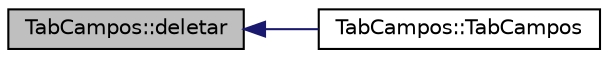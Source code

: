 digraph "TabCampos::deletar"
{
  edge [fontname="Helvetica",fontsize="10",labelfontname="Helvetica",labelfontsize="10"];
  node [fontname="Helvetica",fontsize="10",shape=record];
  rankdir="LR";
  Node20 [label="TabCampos::deletar",height=0.2,width=0.4,color="black", fillcolor="grey75", style="filled", fontcolor="black"];
  Node20 -> Node21 [dir="back",color="midnightblue",fontsize="10",style="solid",fontname="Helvetica"];
  Node21 [label="TabCampos::TabCampos",height=0.2,width=0.4,color="black", fillcolor="white", style="filled",URL="$class_tab_campos.html#ae3da19802776620e58cef4b6a430a354"];
}
